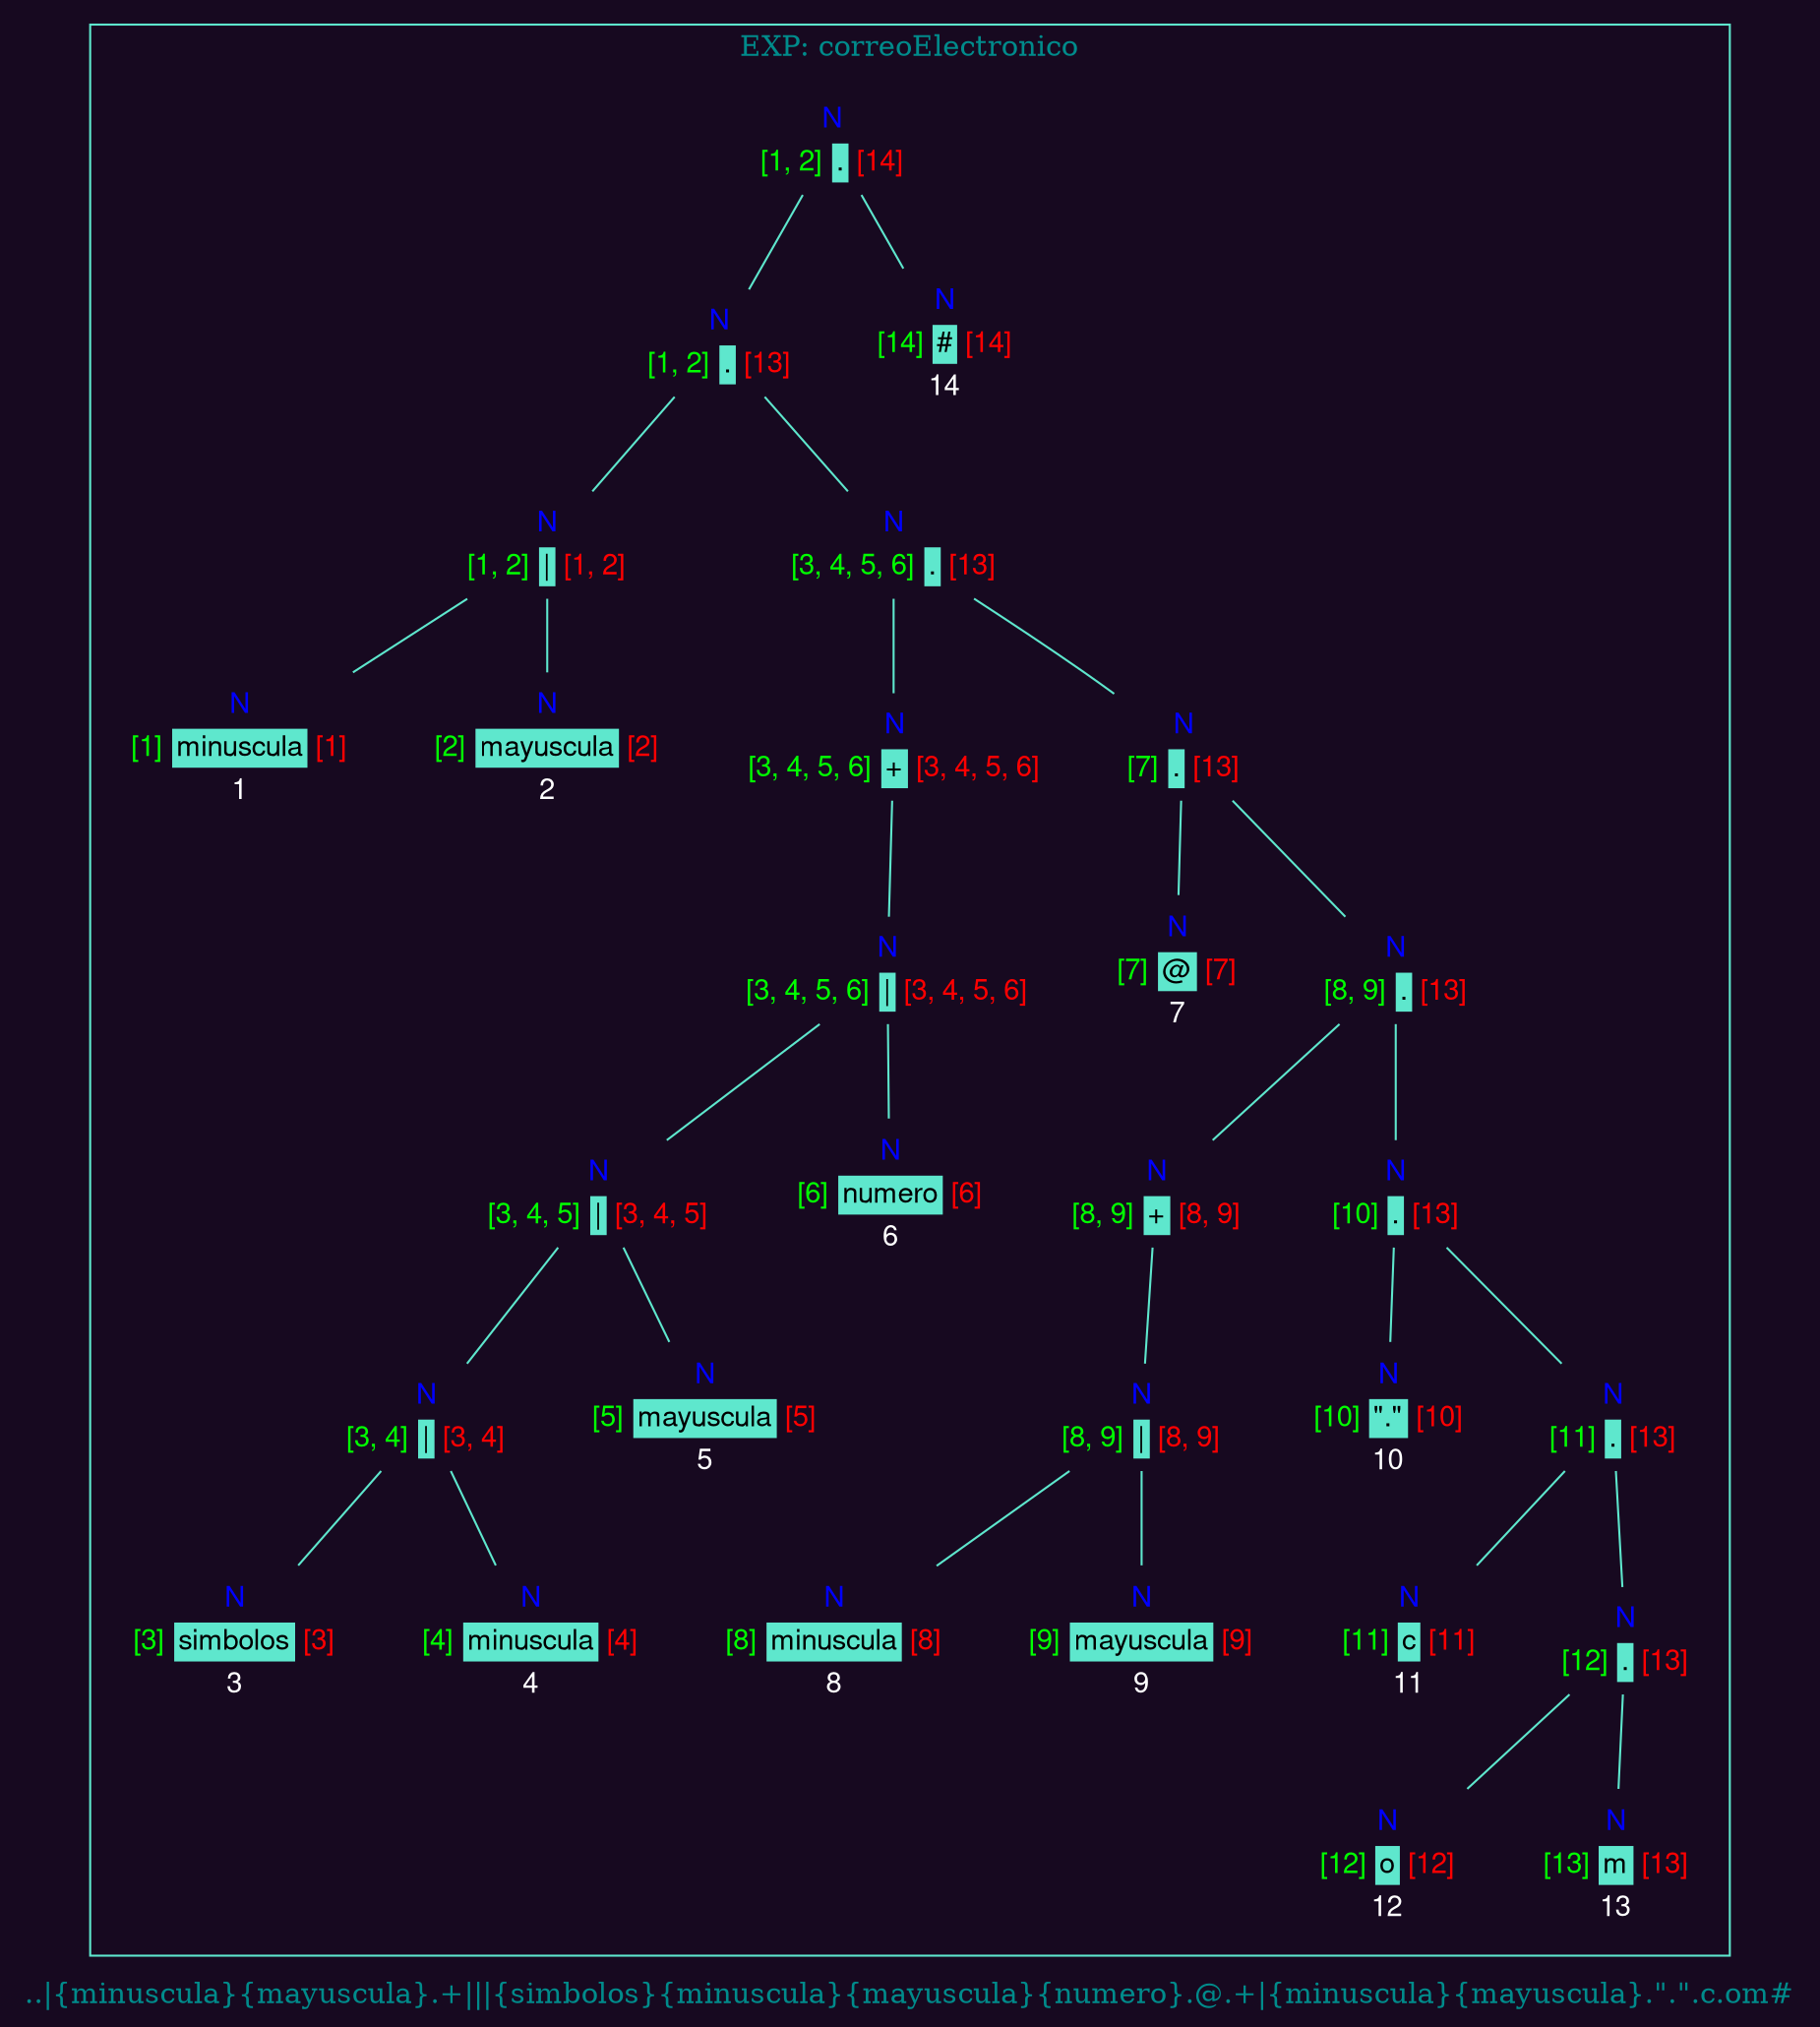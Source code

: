 graph "" {

    fontcolor="cyan4"
    bgcolor="#170920"
    node [fontname="Helvetica,Arial,sans-serif", shape=none]

    label="..|{minuscula}{mayuscula}.+|||{simbolos}{minuscula}{mayuscula}{numero}.@.+|{minuscula}{mayuscula}.\".\".c.om#"

    subgraph cluster01{
        color="#5ee7cd"
        label="EXP: correoElectronico"
        n0 -- n1 [color="#5ee7cd"] ;
        n0 -- n28 [color="#5ee7cd"] ;
        n0 [label = <
                <table border="0">
                    <tr><td colspan="3"><font color="blue">N</font></td></tr>
                    <tr><td><font color="green">[1, 2]</font></td>
                    <td bgcolor="#5ee7cd"><font color="black">.</font></td>
                    <td ><font color="red">[14]</font></td></tr>
                </table>
            > ] ;
        n1 -- n2 [color="#5ee7cd"] ;
        n1 -- n5 [color="#5ee7cd"] ;
        n1 [label = <
                <table border="0">
                    <tr><td colspan="3"><font color="blue">N</font></td></tr>
                    <tr><td><font color="green">[1, 2]</font></td>
                    <td bgcolor="#5ee7cd"><font color="black">.</font></td>
                    <td ><font color="red">[13]</font></td></tr>
                </table>
            > ] ;
        n2 -- n3 [color="#5ee7cd"] ;
        n2 -- n4 [color="#5ee7cd"] ;
        n2 [label = <
                <table border="0">
                    <tr><td colspan="3"><font color="blue">N</font></td></tr>
                    <tr><td><font color="green">[1, 2]</font></td>
                    <td bgcolor="#5ee7cd"><font color="black">|</font></td>
                    <td ><font color="red">[1, 2]</font></td></tr>
                </table>
            > ] ;
        n3 [label = <
                <table border="0">
                    <tr><td colspan="3"><font color="blue">N</font></td></tr>
                    <tr><td><font color="green">[1]</font></td>
                    <td bgcolor="#5ee7cd"><font color="black">minuscula</font></td>
                    <td ><font color="red">[1]</font></td></tr>
                    <tr><td colspan="3"><font color="white">1</font></td></tr>
                </table>
            > ] ;        n4 [label = <
                <table border="0">
                    <tr><td colspan="3"><font color="blue">N</font></td></tr>
                    <tr><td><font color="green">[2]</font></td>
                    <td bgcolor="#5ee7cd"><font color="black">mayuscula</font></td>
                    <td ><font color="red">[2]</font></td></tr>
                    <tr><td colspan="3"><font color="white">2</font></td></tr>
                </table>
            > ] ;        n5 -- n6 [color="#5ee7cd"] ;
        n5 -- n14 [color="#5ee7cd"] ;
        n5 [label = <
                <table border="0">
                    <tr><td colspan="3"><font color="blue">N</font></td></tr>
                    <tr><td><font color="green">[3, 4, 5, 6]</font></td>
                    <td bgcolor="#5ee7cd"><font color="black">.</font></td>
                    <td ><font color="red">[13]</font></td></tr>
                </table>
            > ] ;
        n6 -- n7 [color="#5ee7cd"] ;
        n6 [label = <
                <table border="0">
                    <tr><td colspan="3"><font color="blue">N</font></td></tr>
                    <tr><td><font color="green">[3, 4, 5, 6]</font></td>
                    <td bgcolor="#5ee7cd"><font color="black">+</font></td>
                    <td ><font color="red">[3, 4, 5, 6]</font></td></tr>
                </table>
            > ] ;
        n7 -- n8 [color="#5ee7cd"] ;
        n7 -- n13 [color="#5ee7cd"] ;
        n7 [label = <
                <table border="0">
                    <tr><td colspan="3"><font color="blue">N</font></td></tr>
                    <tr><td><font color="green">[3, 4, 5, 6]</font></td>
                    <td bgcolor="#5ee7cd"><font color="black">|</font></td>
                    <td ><font color="red">[3, 4, 5, 6]</font></td></tr>
                </table>
            > ] ;
        n8 -- n9 [color="#5ee7cd"] ;
        n8 -- n12 [color="#5ee7cd"] ;
        n8 [label = <
                <table border="0">
                    <tr><td colspan="3"><font color="blue">N</font></td></tr>
                    <tr><td><font color="green">[3, 4, 5]</font></td>
                    <td bgcolor="#5ee7cd"><font color="black">|</font></td>
                    <td ><font color="red">[3, 4, 5]</font></td></tr>
                </table>
            > ] ;
        n9 -- n10 [color="#5ee7cd"] ;
        n9 -- n11 [color="#5ee7cd"] ;
        n9 [label = <
                <table border="0">
                    <tr><td colspan="3"><font color="blue">N</font></td></tr>
                    <tr><td><font color="green">[3, 4]</font></td>
                    <td bgcolor="#5ee7cd"><font color="black">|</font></td>
                    <td ><font color="red">[3, 4]</font></td></tr>
                </table>
            > ] ;
        n10 [label = <
                <table border="0">
                    <tr><td colspan="3"><font color="blue">N</font></td></tr>
                    <tr><td><font color="green">[3]</font></td>
                    <td bgcolor="#5ee7cd"><font color="black">simbolos</font></td>
                    <td ><font color="red">[3]</font></td></tr>
                    <tr><td colspan="3"><font color="white">3</font></td></tr>
                </table>
            > ] ;        n11 [label = <
                <table border="0">
                    <tr><td colspan="3"><font color="blue">N</font></td></tr>
                    <tr><td><font color="green">[4]</font></td>
                    <td bgcolor="#5ee7cd"><font color="black">minuscula</font></td>
                    <td ><font color="red">[4]</font></td></tr>
                    <tr><td colspan="3"><font color="white">4</font></td></tr>
                </table>
            > ] ;        n12 [label = <
                <table border="0">
                    <tr><td colspan="3"><font color="blue">N</font></td></tr>
                    <tr><td><font color="green">[5]</font></td>
                    <td bgcolor="#5ee7cd"><font color="black">mayuscula</font></td>
                    <td ><font color="red">[5]</font></td></tr>
                    <tr><td colspan="3"><font color="white">5</font></td></tr>
                </table>
            > ] ;        n13 [label = <
                <table border="0">
                    <tr><td colspan="3"><font color="blue">N</font></td></tr>
                    <tr><td><font color="green">[6]</font></td>
                    <td bgcolor="#5ee7cd"><font color="black">numero</font></td>
                    <td ><font color="red">[6]</font></td></tr>
                    <tr><td colspan="3"><font color="white">6</font></td></tr>
                </table>
            > ] ;        n14 -- n15 [color="#5ee7cd"] ;
        n14 -- n16 [color="#5ee7cd"] ;
        n14 [label = <
                <table border="0">
                    <tr><td colspan="3"><font color="blue">N</font></td></tr>
                    <tr><td><font color="green">[7]</font></td>
                    <td bgcolor="#5ee7cd"><font color="black">.</font></td>
                    <td ><font color="red">[13]</font></td></tr>
                </table>
            > ] ;
        n15 [label = <
                <table border="0">
                    <tr><td colspan="3"><font color="blue">N</font></td></tr>
                    <tr><td><font color="green">[7]</font></td>
                    <td bgcolor="#5ee7cd"><font color="black">@</font></td>
                    <td ><font color="red">[7]</font></td></tr>
                    <tr><td colspan="3"><font color="white">7</font></td></tr>
                </table>
            > ] ;        n16 -- n17 [color="#5ee7cd"] ;
        n16 -- n21 [color="#5ee7cd"] ;
        n16 [label = <
                <table border="0">
                    <tr><td colspan="3"><font color="blue">N</font></td></tr>
                    <tr><td><font color="green">[8, 9]</font></td>
                    <td bgcolor="#5ee7cd"><font color="black">.</font></td>
                    <td ><font color="red">[13]</font></td></tr>
                </table>
            > ] ;
        n17 -- n18 [color="#5ee7cd"] ;
        n17 [label = <
                <table border="0">
                    <tr><td colspan="3"><font color="blue">N</font></td></tr>
                    <tr><td><font color="green">[8, 9]</font></td>
                    <td bgcolor="#5ee7cd"><font color="black">+</font></td>
                    <td ><font color="red">[8, 9]</font></td></tr>
                </table>
            > ] ;
        n18 -- n19 [color="#5ee7cd"] ;
        n18 -- n20 [color="#5ee7cd"] ;
        n18 [label = <
                <table border="0">
                    <tr><td colspan="3"><font color="blue">N</font></td></tr>
                    <tr><td><font color="green">[8, 9]</font></td>
                    <td bgcolor="#5ee7cd"><font color="black">|</font></td>
                    <td ><font color="red">[8, 9]</font></td></tr>
                </table>
            > ] ;
        n19 [label = <
                <table border="0">
                    <tr><td colspan="3"><font color="blue">N</font></td></tr>
                    <tr><td><font color="green">[8]</font></td>
                    <td bgcolor="#5ee7cd"><font color="black">minuscula</font></td>
                    <td ><font color="red">[8]</font></td></tr>
                    <tr><td colspan="3"><font color="white">8</font></td></tr>
                </table>
            > ] ;        n20 [label = <
                <table border="0">
                    <tr><td colspan="3"><font color="blue">N</font></td></tr>
                    <tr><td><font color="green">[9]</font></td>
                    <td bgcolor="#5ee7cd"><font color="black">mayuscula</font></td>
                    <td ><font color="red">[9]</font></td></tr>
                    <tr><td colspan="3"><font color="white">9</font></td></tr>
                </table>
            > ] ;        n21 -- n22 [color="#5ee7cd"] ;
        n21 -- n23 [color="#5ee7cd"] ;
        n21 [label = <
                <table border="0">
                    <tr><td colspan="3"><font color="blue">N</font></td></tr>
                    <tr><td><font color="green">[10]</font></td>
                    <td bgcolor="#5ee7cd"><font color="black">.</font></td>
                    <td ><font color="red">[13]</font></td></tr>
                </table>
            > ] ;
        n22 [label = <
                <table border="0">
                    <tr><td colspan="3"><font color="blue">N</font></td></tr>
                    <tr><td><font color="green">[10]</font></td>
                    <td bgcolor="#5ee7cd"><font color="black">"."</font></td>
                    <td ><font color="red">[10]</font></td></tr>
                    <tr><td colspan="3"><font color="white">10</font></td></tr>
                </table>
            > ] ;        n23 -- n24 [color="#5ee7cd"] ;
        n23 -- n25 [color="#5ee7cd"] ;
        n23 [label = <
                <table border="0">
                    <tr><td colspan="3"><font color="blue">N</font></td></tr>
                    <tr><td><font color="green">[11]</font></td>
                    <td bgcolor="#5ee7cd"><font color="black">.</font></td>
                    <td ><font color="red">[13]</font></td></tr>
                </table>
            > ] ;
        n24 [label = <
                <table border="0">
                    <tr><td colspan="3"><font color="blue">N</font></td></tr>
                    <tr><td><font color="green">[11]</font></td>
                    <td bgcolor="#5ee7cd"><font color="black">c</font></td>
                    <td ><font color="red">[11]</font></td></tr>
                    <tr><td colspan="3"><font color="white">11</font></td></tr>
                </table>
            > ] ;        n25 -- n26 [color="#5ee7cd"] ;
        n25 -- n27 [color="#5ee7cd"] ;
        n25 [label = <
                <table border="0">
                    <tr><td colspan="3"><font color="blue">N</font></td></tr>
                    <tr><td><font color="green">[12]</font></td>
                    <td bgcolor="#5ee7cd"><font color="black">.</font></td>
                    <td ><font color="red">[13]</font></td></tr>
                </table>
            > ] ;
        n26 [label = <
                <table border="0">
                    <tr><td colspan="3"><font color="blue">N</font></td></tr>
                    <tr><td><font color="green">[12]</font></td>
                    <td bgcolor="#5ee7cd"><font color="black">o</font></td>
                    <td ><font color="red">[12]</font></td></tr>
                    <tr><td colspan="3"><font color="white">12</font></td></tr>
                </table>
            > ] ;        n27 [label = <
                <table border="0">
                    <tr><td colspan="3"><font color="blue">N</font></td></tr>
                    <tr><td><font color="green">[13]</font></td>
                    <td bgcolor="#5ee7cd"><font color="black">m</font></td>
                    <td ><font color="red">[13]</font></td></tr>
                    <tr><td colspan="3"><font color="white">13</font></td></tr>
                </table>
            > ] ;        n28 [label = <
                <table border="0">
                    <tr><td colspan="3"><font color="blue">N</font></td></tr>
                    <tr><td><font color="green">[14]</font></td>
                    <td bgcolor="#5ee7cd"><font color="black">#</font></td>
                    <td ><font color="red">[14]</font></td></tr>
                    <tr><td colspan="3"><font color="white">14</font></td></tr>
                </table>
            > ] ;    }
}

